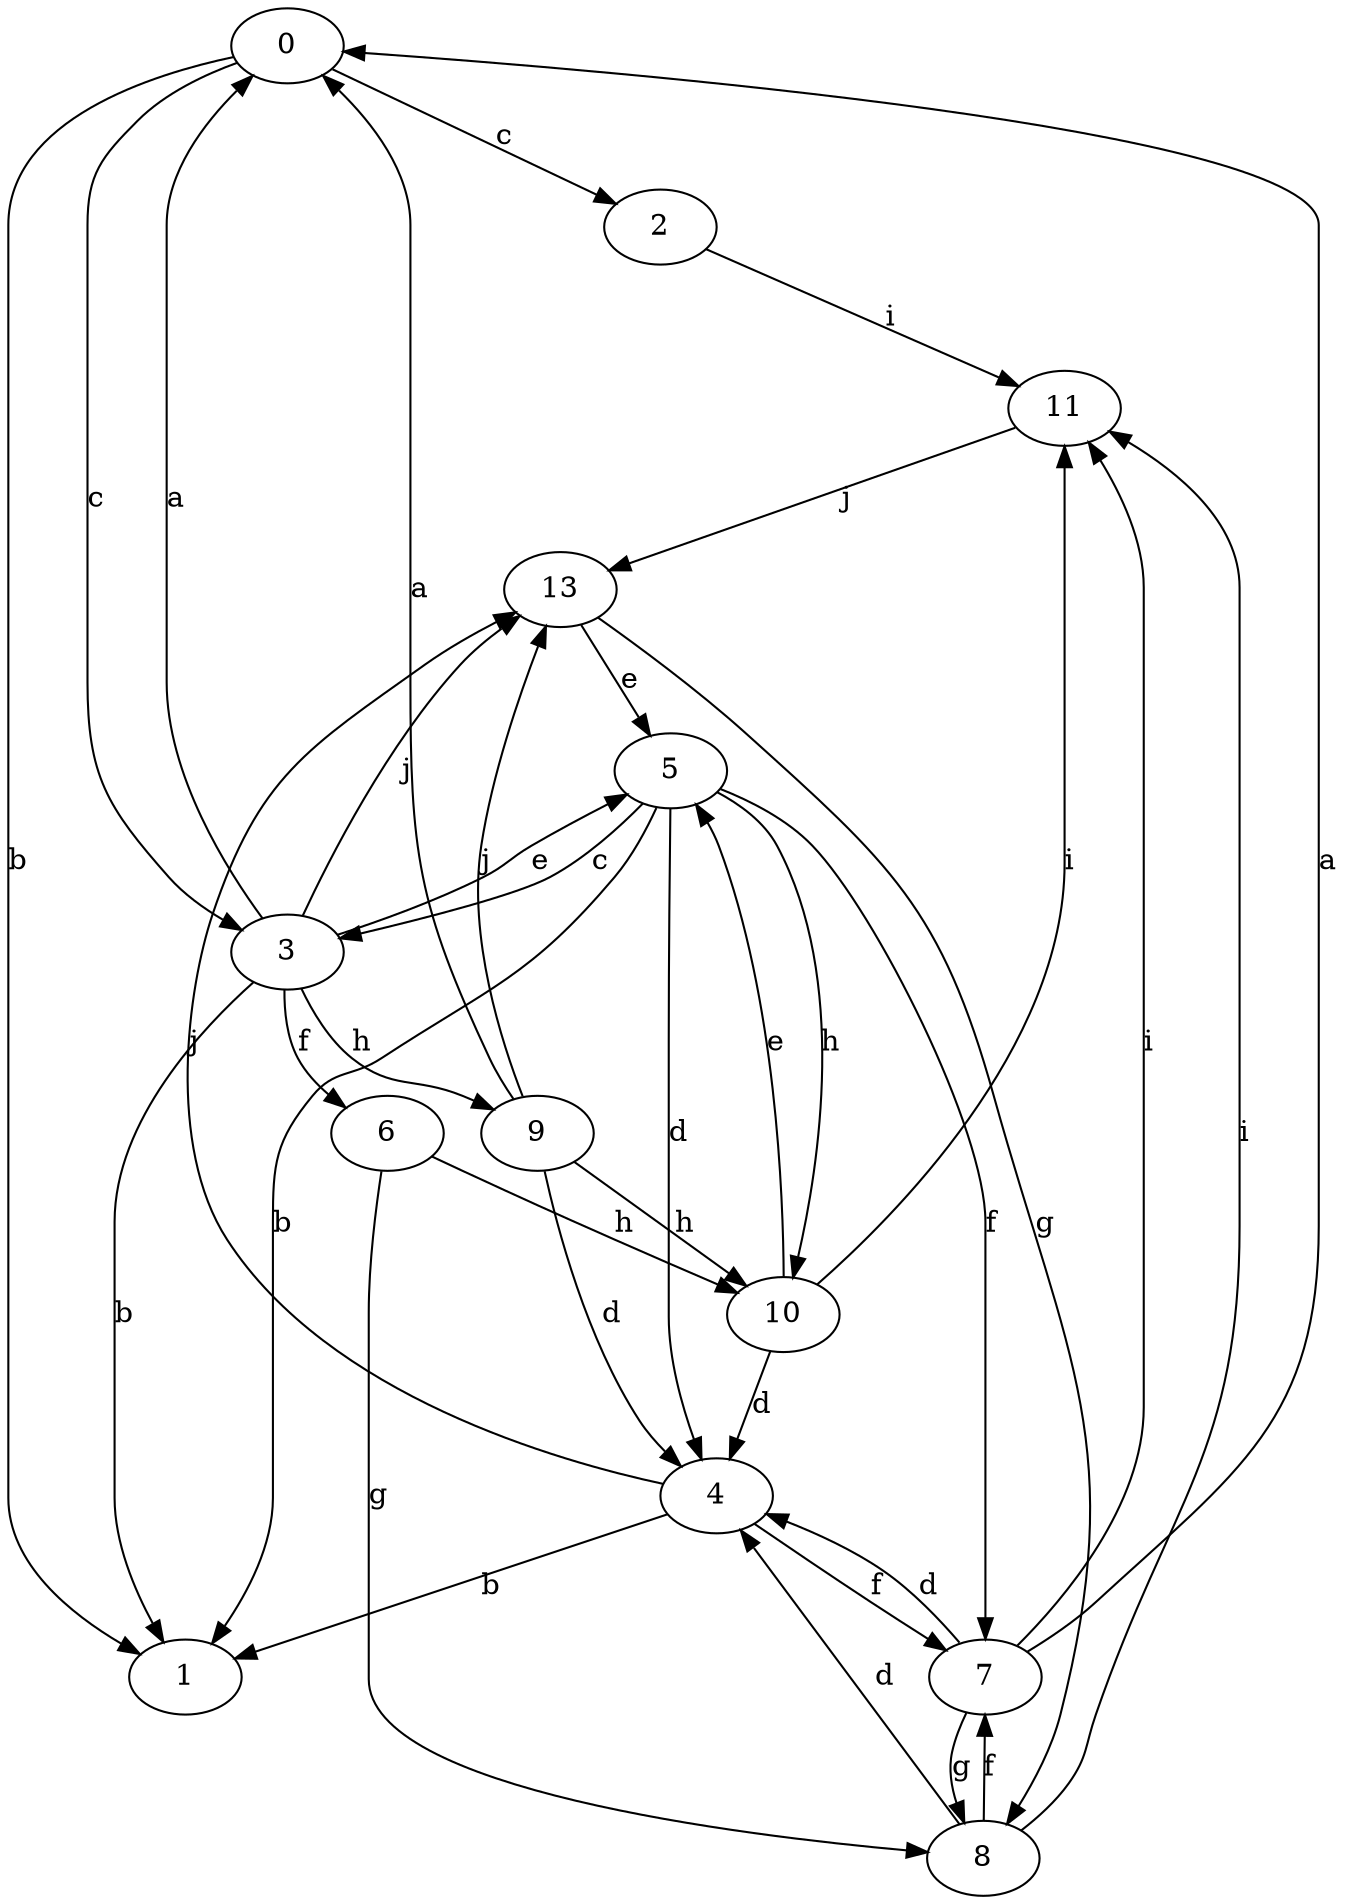 strict digraph  {
0;
1;
2;
3;
4;
5;
6;
7;
8;
9;
10;
11;
13;
0 -> 1  [label=b];
0 -> 2  [label=c];
0 -> 3  [label=c];
2 -> 11  [label=i];
3 -> 0  [label=a];
3 -> 1  [label=b];
3 -> 5  [label=e];
3 -> 6  [label=f];
3 -> 9  [label=h];
3 -> 13  [label=j];
4 -> 1  [label=b];
4 -> 7  [label=f];
4 -> 13  [label=j];
5 -> 1  [label=b];
5 -> 3  [label=c];
5 -> 4  [label=d];
5 -> 7  [label=f];
5 -> 10  [label=h];
6 -> 8  [label=g];
6 -> 10  [label=h];
7 -> 0  [label=a];
7 -> 4  [label=d];
7 -> 8  [label=g];
7 -> 11  [label=i];
8 -> 4  [label=d];
8 -> 7  [label=f];
8 -> 11  [label=i];
9 -> 0  [label=a];
9 -> 4  [label=d];
9 -> 10  [label=h];
9 -> 13  [label=j];
10 -> 4  [label=d];
10 -> 5  [label=e];
10 -> 11  [label=i];
11 -> 13  [label=j];
13 -> 5  [label=e];
13 -> 8  [label=g];
}
